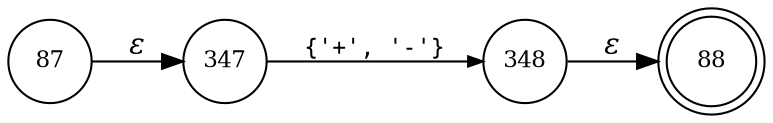 digraph ATN {
rankdir=LR;
s88[fontsize=11, label="88", shape=doublecircle, fixedsize=true, width=.6];
s87[fontsize=11,label="87", shape=circle, fixedsize=true, width=.55, peripheries=1];
s347[fontsize=11,label="347", shape=circle, fixedsize=true, width=.55, peripheries=1];
s348[fontsize=11,label="348", shape=circle, fixedsize=true, width=.55, peripheries=1];
s87 -> s347 [fontname="Times-Italic", label="&epsilon;"];
s347 -> s348 [fontsize=11, fontname="Courier", arrowsize=.7, label = "{'+', '-'}", arrowhead = normal];
s348 -> s88 [fontname="Times-Italic", label="&epsilon;"];
}